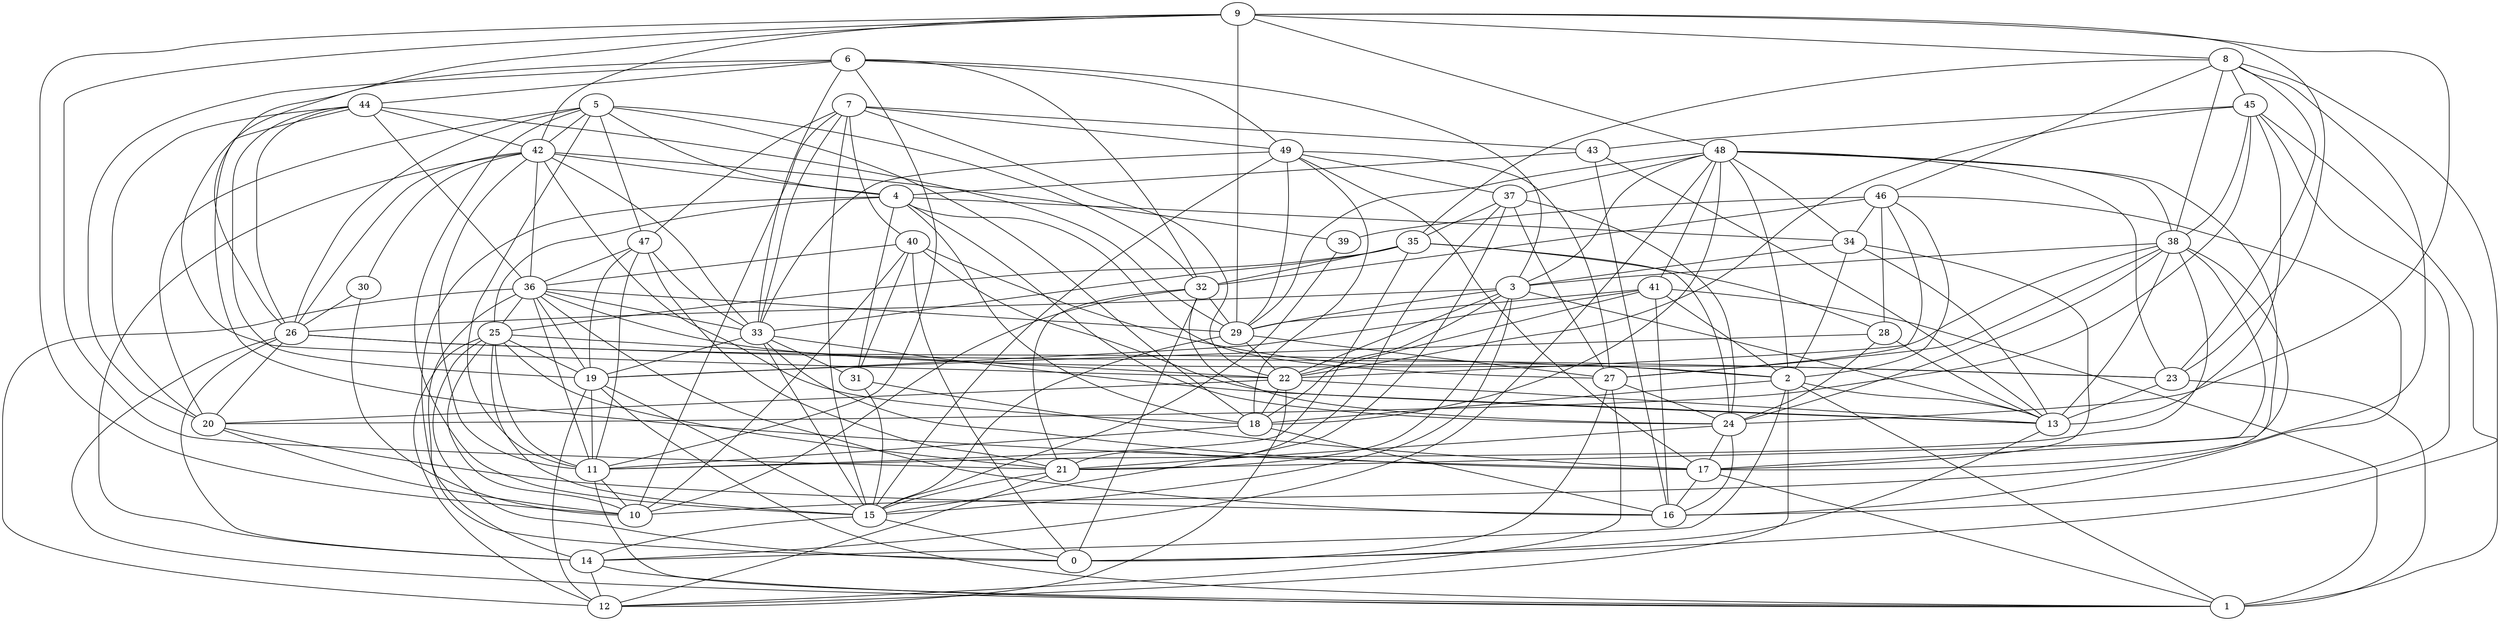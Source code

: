 digraph GG_graph {

subgraph G_graph {
edge [color = black]
"31" -> "15" [dir = none]
"4" -> "18" [dir = none]
"4" -> "25" [dir = none]
"4" -> "0" [dir = none]
"4" -> "31" [dir = none]
"9" -> "42" [dir = none]
"9" -> "24" [dir = none]
"9" -> "23" [dir = none]
"9" -> "26" [dir = none]
"43" -> "16" [dir = none]
"43" -> "13" [dir = none]
"18" -> "11" [dir = none]
"18" -> "16" [dir = none]
"28" -> "13" [dir = none]
"28" -> "24" [dir = none]
"41" -> "1" [dir = none]
"41" -> "19" [dir = none]
"41" -> "22" [dir = none]
"41" -> "16" [dir = none]
"20" -> "16" [dir = none]
"20" -> "10" [dir = none]
"44" -> "29" [dir = none]
"44" -> "26" [dir = none]
"44" -> "42" [dir = none]
"37" -> "27" [dir = none]
"37" -> "15" [dir = none]
"37" -> "35" [dir = none]
"37" -> "24" [dir = none]
"37" -> "21" [dir = none]
"29" -> "22" [dir = none]
"29" -> "27" [dir = none]
"15" -> "14" [dir = none]
"15" -> "0" [dir = none]
"13" -> "0" [dir = none]
"49" -> "33" [dir = none]
"49" -> "37" [dir = none]
"49" -> "17" [dir = none]
"49" -> "27" [dir = none]
"49" -> "15" [dir = none]
"49" -> "29" [dir = none]
"42" -> "4" [dir = none]
"42" -> "30" [dir = none]
"42" -> "39" [dir = none]
"42" -> "14" [dir = none]
"42" -> "11" [dir = none]
"39" -> "15" [dir = none]
"11" -> "10" [dir = none]
"48" -> "41" [dir = none]
"48" -> "29" [dir = none]
"48" -> "3" [dir = none]
"48" -> "34" [dir = none]
"48" -> "37" [dir = none]
"48" -> "17" [dir = none]
"48" -> "38" [dir = none]
"19" -> "1" [dir = none]
"5" -> "47" [dir = none]
"5" -> "15" [dir = none]
"5" -> "11" [dir = none]
"5" -> "32" [dir = none]
"27" -> "12" [dir = none]
"27" -> "24" [dir = none]
"35" -> "32" [dir = none]
"35" -> "25" [dir = none]
"35" -> "11" [dir = none]
"47" -> "21" [dir = none]
"47" -> "36" [dir = none]
"47" -> "19" [dir = none]
"38" -> "22" [dir = none]
"38" -> "10" [dir = none]
"38" -> "11" [dir = none]
"38" -> "24" [dir = none]
"38" -> "13" [dir = none]
"38" -> "3" [dir = none]
"8" -> "35" [dir = none]
"8" -> "45" [dir = none]
"8" -> "38" [dir = none]
"46" -> "2" [dir = none]
"46" -> "32" [dir = none]
"46" -> "34" [dir = none]
"46" -> "39" [dir = none]
"46" -> "16" [dir = none]
"46" -> "27" [dir = none]
"46" -> "28" [dir = none]
"7" -> "15" [dir = none]
"7" -> "47" [dir = none]
"7" -> "43" [dir = none]
"7" -> "40" [dir = none]
"7" -> "22" [dir = none]
"7" -> "33" [dir = none]
"33" -> "15" [dir = none]
"33" -> "19" [dir = none]
"33" -> "13" [dir = none]
"30" -> "26" [dir = none]
"30" -> "10" [dir = none]
"6" -> "33" [dir = none]
"6" -> "20" [dir = none]
"6" -> "11" [dir = none]
"6" -> "22" [dir = none]
"6" -> "49" [dir = none]
"45" -> "13" [dir = none]
"45" -> "22" [dir = none]
"45" -> "0" [dir = none]
"45" -> "43" [dir = none]
"3" -> "18" [dir = none]
"3" -> "26" [dir = none]
"3" -> "22" [dir = none]
"24" -> "21" [dir = none]
"24" -> "16" [dir = none]
"24" -> "17" [dir = none]
"23" -> "13" [dir = none]
"23" -> "1" [dir = none]
"21" -> "15" [dir = none]
"17" -> "16" [dir = none]
"40" -> "0" [dir = none]
"40" -> "31" [dir = none]
"40" -> "36" [dir = none]
"40" -> "13" [dir = none]
"40" -> "2" [dir = none]
"22" -> "12" [dir = none]
"22" -> "13" [dir = none]
"22" -> "18" [dir = none]
"22" -> "20" [dir = none]
"36" -> "33" [dir = none]
"36" -> "14" [dir = none]
"36" -> "25" [dir = none]
"36" -> "11" [dir = none]
"36" -> "23" [dir = none]
"36" -> "29" [dir = none]
"14" -> "12" [dir = none]
"14" -> "1" [dir = none]
"34" -> "13" [dir = none]
"34" -> "3" [dir = none]
"34" -> "2" [dir = none]
"34" -> "17" [dir = none]
"25" -> "10" [dir = none]
"25" -> "22" [dir = none]
"25" -> "11" [dir = none]
"25" -> "21" [dir = none]
"2" -> "13" [dir = none]
"2" -> "14" [dir = none]
"2" -> "1" [dir = none]
"32" -> "10" [dir = none]
"32" -> "29" [dir = none]
"32" -> "0" [dir = none]
"26" -> "2" [dir = none]
"26" -> "1" [dir = none]
"26" -> "20" [dir = none]
"42" -> "36" [dir = none]
"38" -> "21" [dir = none]
"2" -> "18" [dir = none]
"43" -> "4" [dir = none]
"8" -> "46" [dir = none]
"25" -> "12" [dir = none]
"6" -> "44" [dir = none]
"27" -> "0" [dir = none]
"42" -> "26" [dir = none]
"11" -> "1" [dir = none]
"45" -> "38" [dir = none]
"3" -> "29" [dir = none]
"33" -> "31" [dir = none]
"3" -> "15" [dir = none]
"26" -> "23" [dir = none]
"33" -> "17" [dir = none]
"5" -> "20" [dir = none]
"6" -> "3" [dir = none]
"5" -> "18" [dir = none]
"48" -> "23" [dir = none]
"29" -> "15" [dir = none]
"3" -> "13" [dir = none]
"36" -> "16" [dir = none]
"31" -> "17" [dir = none]
"9" -> "29" [dir = none]
"21" -> "12" [dir = none]
"35" -> "24" [dir = none]
"7" -> "10" [dir = none]
"44" -> "17" [dir = none]
"36" -> "12" [dir = none]
"32" -> "21" [dir = none]
"6" -> "32" [dir = none]
"3" -> "21" [dir = none]
"48" -> "18" [dir = none]
"25" -> "19" [dir = none]
"36" -> "19" [dir = none]
"5" -> "42" [dir = none]
"28" -> "19" [dir = none]
"25" -> "0" [dir = none]
"38" -> "27" [dir = none]
"8" -> "23" [dir = none]
"17" -> "1" [dir = none]
"45" -> "20" [dir = none]
"9" -> "21" [dir = none]
"8" -> "1" [dir = none]
"48" -> "2" [dir = none]
"5" -> "4" [dir = none]
"2" -> "12" [dir = none]
"32" -> "24" [dir = none]
"48" -> "14" [dir = none]
"44" -> "36" [dir = none]
"4" -> "27" [dir = none]
"19" -> "15" [dir = none]
"25" -> "15" [dir = none]
"35" -> "28" [dir = none]
"45" -> "16" [dir = none]
"42" -> "33" [dir = none]
"9" -> "8" [dir = none]
"41" -> "29" [dir = none]
"26" -> "14" [dir = none]
"4" -> "24" [dir = none]
"42" -> "18" [dir = none]
"49" -> "18" [dir = none]
"8" -> "17" [dir = none]
"35" -> "33" [dir = none]
"44" -> "20" [dir = none]
"4" -> "34" [dir = none]
"7" -> "49" [dir = none]
"44" -> "19" [dir = none]
"19" -> "11" [dir = none]
"19" -> "12" [dir = none]
"40" -> "10" [dir = none]
"9" -> "10" [dir = none]
"41" -> "2" [dir = none]
"47" -> "11" [dir = none]
"5" -> "26" [dir = none]
"47" -> "33" [dir = none]
"9" -> "48" [dir = none]
}

}
